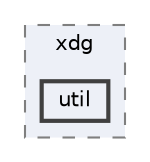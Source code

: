 digraph "/home/runner/work/xdg/xdg/include/xdg/util"
{
 // LATEX_PDF_SIZE
  bgcolor="transparent";
  edge [fontname=Helvetica,fontsize=10,labelfontname=Helvetica,labelfontsize=10];
  node [fontname=Helvetica,fontsize=10,shape=box,height=0.2,width=0.4];
  compound=true
  subgraph clusterdir_a61f77a295c6c4f25093e70f8496116a {
    graph [ bgcolor="#edf0f7", pencolor="grey50", label="xdg", fontname=Helvetica,fontsize=10 style="filled,dashed", URL="dir_a61f77a295c6c4f25093e70f8496116a.html",tooltip=""]
  dir_117e9415e31ef3e4f9e85da7f62d2105 [label="util", fillcolor="#edf0f7", color="grey25", style="filled,bold", URL="dir_117e9415e31ef3e4f9e85da7f62d2105.html",tooltip=""];
  }
}

